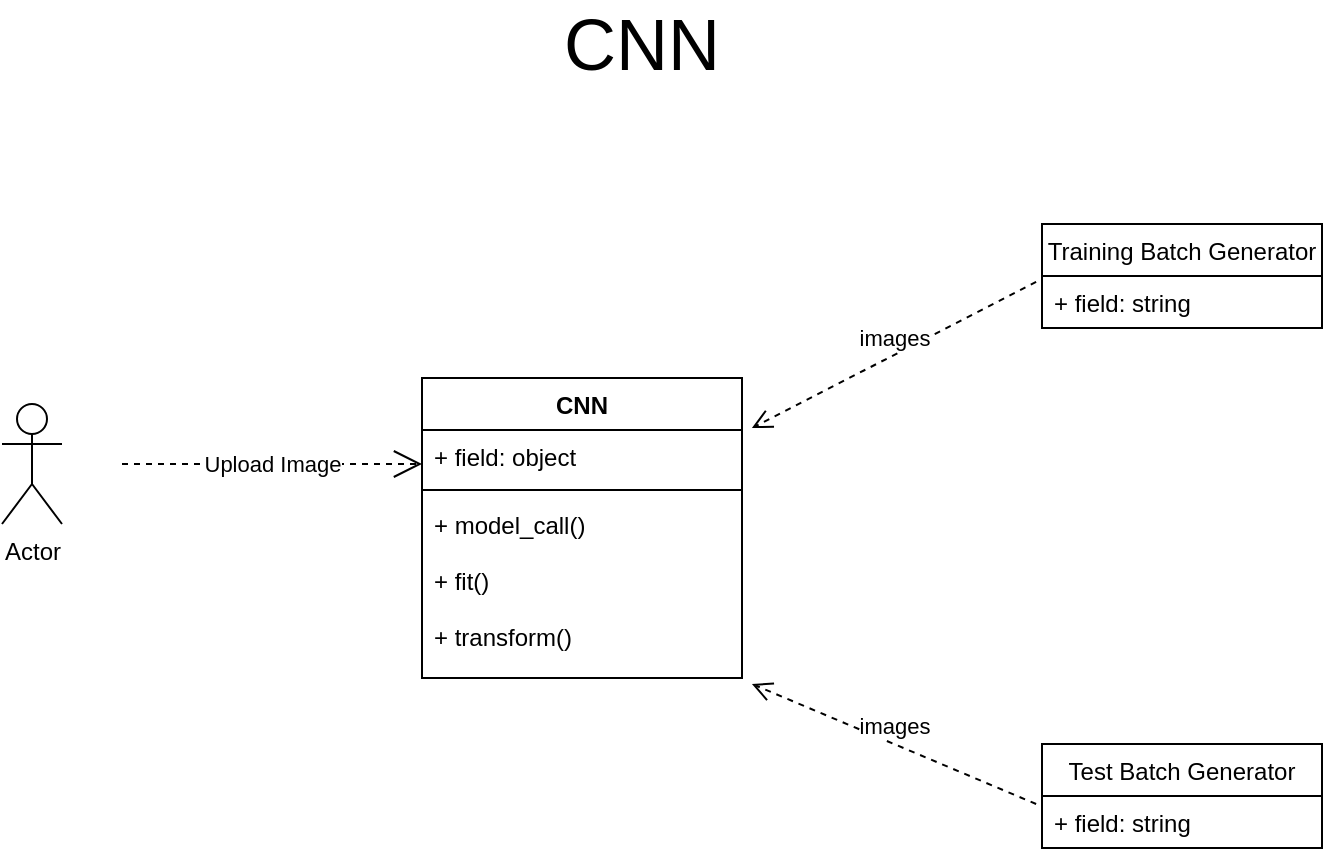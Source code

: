 <mxfile version="12.1.2" type="device" pages="1"><diagram id="Jfg0F7DkFew7HwDWoo-t" name="Page-1"><mxGraphModel dx="1172" dy="759" grid="1" gridSize="10" guides="1" tooltips="1" connect="1" arrows="1" fold="1" page="1" pageScale="1" pageWidth="827" pageHeight="1169" math="0" shadow="0"><root><mxCell id="0"/><mxCell id="1" parent="0"/><mxCell id="acllVW36ZNLnmpLuNLb2-1" value="&lt;font style=&quot;font-size: 36px&quot;&gt;CNN&lt;/font&gt;" style="text;html=1;strokeColor=none;fillColor=none;align=center;verticalAlign=middle;whiteSpace=wrap;rounded=0;" vertex="1" parent="1"><mxGeometry x="380" y="20" width="40" height="20" as="geometry"/></mxCell><mxCell id="acllVW36ZNLnmpLuNLb2-3" value="Actor" style="shape=umlActor;verticalLabelPosition=bottom;labelBackgroundColor=#ffffff;verticalAlign=top;html=1;" vertex="1" parent="1"><mxGeometry x="80" y="210" width="30" height="60" as="geometry"/></mxCell><mxCell id="acllVW36ZNLnmpLuNLb2-4" value="Upload Image" style="endArrow=open;endSize=12;dashed=1;html=1;" edge="1" parent="1"><mxGeometry width="160" relative="1" as="geometry"><mxPoint x="140" y="240" as="sourcePoint"/><mxPoint x="290" y="240" as="targetPoint"/></mxGeometry></mxCell><mxCell id="acllVW36ZNLnmpLuNLb2-10" value="CNN" style="swimlane;fontStyle=1;align=center;verticalAlign=top;childLayout=stackLayout;horizontal=1;startSize=26;horizontalStack=0;resizeParent=1;resizeParentMax=0;resizeLast=0;collapsible=1;marginBottom=0;" vertex="1" parent="1"><mxGeometry x="290" y="197" width="160" height="150" as="geometry"/></mxCell><mxCell id="acllVW36ZNLnmpLuNLb2-11" value="+ field: object" style="text;strokeColor=none;fillColor=none;align=left;verticalAlign=top;spacingLeft=4;spacingRight=4;overflow=hidden;rotatable=0;points=[[0,0.5],[1,0.5]];portConstraint=eastwest;" vertex="1" parent="acllVW36ZNLnmpLuNLb2-10"><mxGeometry y="26" width="160" height="26" as="geometry"/></mxCell><mxCell id="acllVW36ZNLnmpLuNLb2-12" value="" style="line;strokeWidth=1;fillColor=none;align=left;verticalAlign=middle;spacingTop=-1;spacingLeft=3;spacingRight=3;rotatable=0;labelPosition=right;points=[];portConstraint=eastwest;" vertex="1" parent="acllVW36ZNLnmpLuNLb2-10"><mxGeometry y="52" width="160" height="8" as="geometry"/></mxCell><mxCell id="acllVW36ZNLnmpLuNLb2-13" value="+ model_call()&#10;&#10;+ fit()&#10;&#10;+ transform()" style="text;strokeColor=none;fillColor=none;align=left;verticalAlign=top;spacingLeft=4;spacingRight=4;overflow=hidden;rotatable=0;points=[[0,0.5],[1,0.5]];portConstraint=eastwest;" vertex="1" parent="acllVW36ZNLnmpLuNLb2-10"><mxGeometry y="60" width="160" height="90" as="geometry"/></mxCell><mxCell id="acllVW36ZNLnmpLuNLb2-14" value="Training Batch Generator" style="swimlane;fontStyle=0;childLayout=stackLayout;horizontal=1;startSize=26;fillColor=none;horizontalStack=0;resizeParent=1;resizeParentMax=0;resizeLast=0;collapsible=1;marginBottom=0;" vertex="1" parent="1"><mxGeometry x="600" y="120" width="140" height="52" as="geometry"/></mxCell><mxCell id="acllVW36ZNLnmpLuNLb2-15" value="+ field: string" style="text;strokeColor=none;fillColor=none;align=left;verticalAlign=top;spacingLeft=4;spacingRight=4;overflow=hidden;rotatable=0;points=[[0,0.5],[1,0.5]];portConstraint=eastwest;" vertex="1" parent="acllVW36ZNLnmpLuNLb2-14"><mxGeometry y="26" width="140" height="26" as="geometry"/></mxCell><mxCell id="acllVW36ZNLnmpLuNLb2-19" value="Test Batch Generator" style="swimlane;fontStyle=0;childLayout=stackLayout;horizontal=1;startSize=26;fillColor=none;horizontalStack=0;resizeParent=1;resizeParentMax=0;resizeLast=0;collapsible=1;marginBottom=0;" vertex="1" parent="1"><mxGeometry x="600" y="380" width="140" height="52" as="geometry"/></mxCell><mxCell id="acllVW36ZNLnmpLuNLb2-20" value="+ field: string" style="text;strokeColor=none;fillColor=none;align=left;verticalAlign=top;spacingLeft=4;spacingRight=4;overflow=hidden;rotatable=0;points=[[0,0.5],[1,0.5]];portConstraint=eastwest;" vertex="1" parent="acllVW36ZNLnmpLuNLb2-19"><mxGeometry y="26" width="140" height="26" as="geometry"/></mxCell><mxCell id="acllVW36ZNLnmpLuNLb2-21" value="images" style="html=1;verticalAlign=bottom;endArrow=open;dashed=1;endSize=8;exitX=-0.021;exitY=0.154;exitDx=0;exitDy=0;exitPerimeter=0;entryX=1.031;entryY=1.033;entryDx=0;entryDy=0;entryPerimeter=0;" edge="1" parent="1" source="acllVW36ZNLnmpLuNLb2-20" target="acllVW36ZNLnmpLuNLb2-13"><mxGeometry relative="1" as="geometry"><mxPoint x="160" y="460" as="sourcePoint"/><mxPoint x="80" y="460" as="targetPoint"/><Array as="points"/></mxGeometry></mxCell><mxCell id="acllVW36ZNLnmpLuNLb2-22" value="images" style="html=1;verticalAlign=bottom;endArrow=open;dashed=1;endSize=8;exitX=-0.021;exitY=0.115;exitDx=0;exitDy=0;exitPerimeter=0;entryX=1.031;entryY=-0.038;entryDx=0;entryDy=0;entryPerimeter=0;" edge="1" parent="1" source="acllVW36ZNLnmpLuNLb2-15" target="acllVW36ZNLnmpLuNLb2-11"><mxGeometry relative="1" as="geometry"><mxPoint x="160" y="460" as="sourcePoint"/><mxPoint x="80" y="460" as="targetPoint"/></mxGeometry></mxCell></root></mxGraphModel></diagram></mxfile>